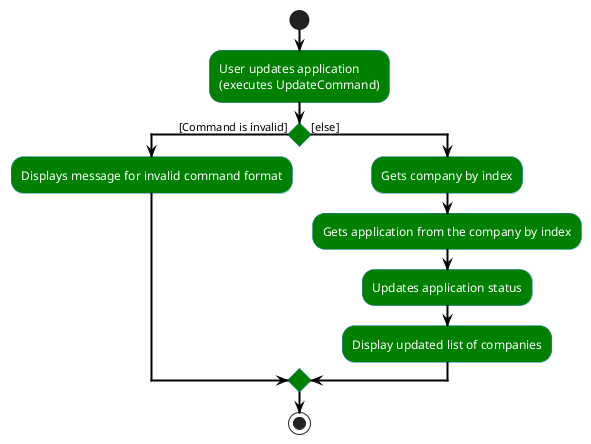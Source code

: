 @startuml
skinparam {
  backgroundColor white

  ArrowColor black
  ArrowThickness 2

  ActivityBackgroundColor green
  ActivityBorderColor #2980B9
  ActivityFontColor white
}

start
:User updates application\n(executes UpdateCommand);

If () then ([Command is invalid])
    :Displays message for invalid command format;

    else ([else])

        :Gets company by index;
        :Gets application from the company by index;
        :Updates application status;
        :Display updated list of companies;

        endif

stop
@enduml
